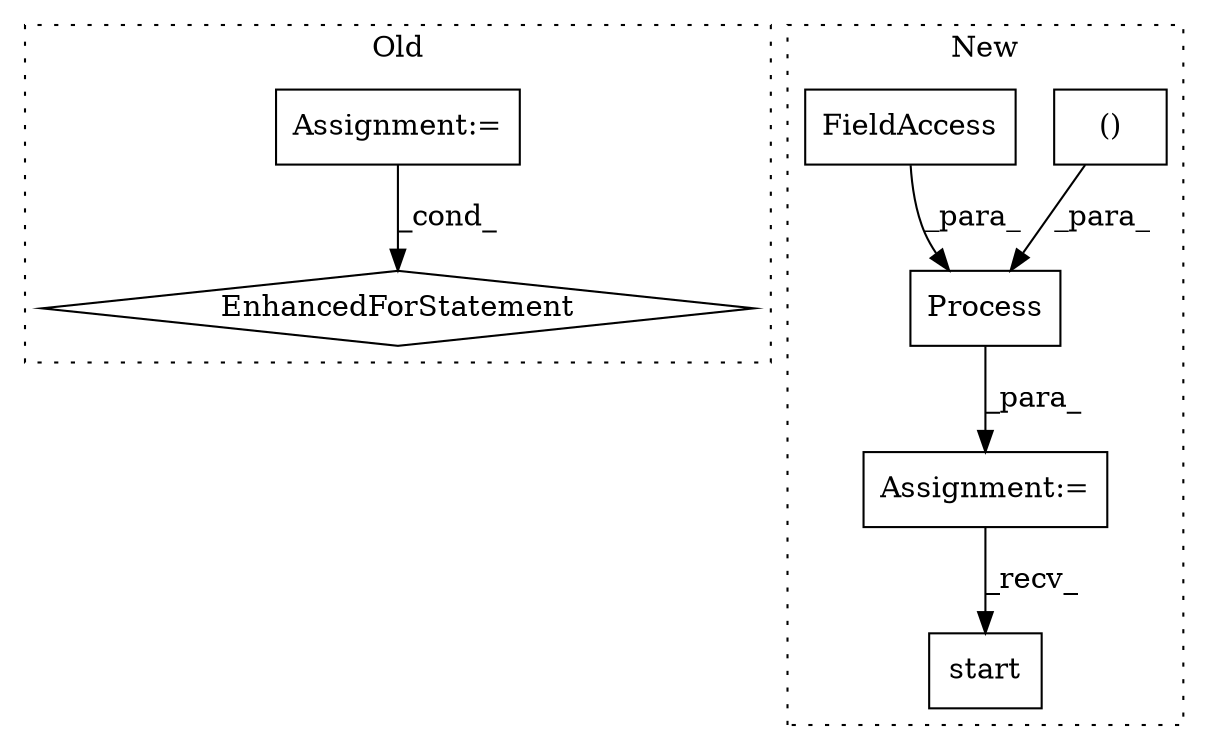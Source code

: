 digraph G {
subgraph cluster0 {
1 [label="EnhancedForStatement" a="70" s="4505,4624" l="57,2" shape="diamond"];
3 [label="Assignment:=" a="7" s="4493" l="4" shape="box"];
label = "Old";
style="dotted";
}
subgraph cluster1 {
2 [label="Process" a="32" s="5119,5176" l="8,2" shape="box"];
4 [label="()" a="106" s="5143" l="33" shape="box"];
5 [label="FieldAccess" a="22" s="5127" l="10" shape="box"];
6 [label="start" a="32" s="5197" l="7" shape="box"];
7 [label="Assignment:=" a="7" s="5118" l="1" shape="box"];
label = "New";
style="dotted";
}
2 -> 7 [label="_para_"];
3 -> 1 [label="_cond_"];
4 -> 2 [label="_para_"];
5 -> 2 [label="_para_"];
7 -> 6 [label="_recv_"];
}